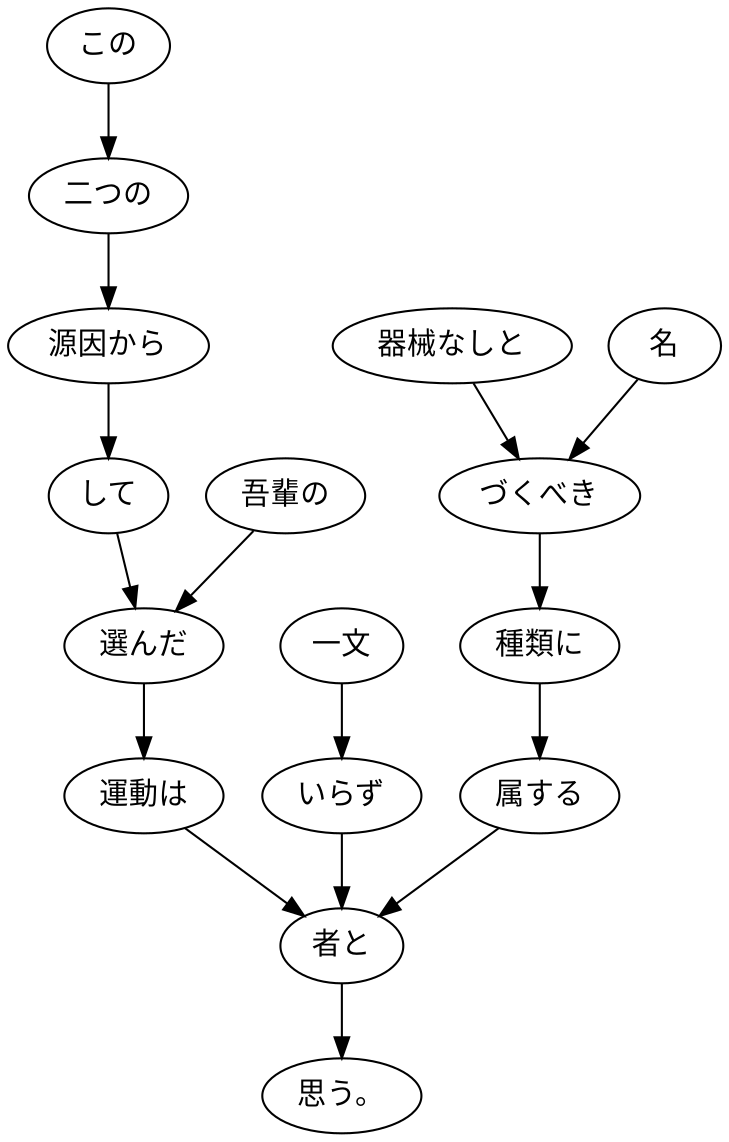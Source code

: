 digraph graph3949 {
	node0 [label="この"];
	node1 [label="二つの"];
	node2 [label="源因から"];
	node3 [label="して"];
	node4 [label="吾輩の"];
	node5 [label="選んだ"];
	node6 [label="運動は"];
	node7 [label="一文"];
	node8 [label="いらず"];
	node9 [label="器械なしと"];
	node10 [label="名"];
	node11 [label="づくべき"];
	node12 [label="種類に"];
	node13 [label="属する"];
	node14 [label="者と"];
	node15 [label="思う。"];
	node0 -> node1;
	node1 -> node2;
	node2 -> node3;
	node3 -> node5;
	node4 -> node5;
	node5 -> node6;
	node6 -> node14;
	node7 -> node8;
	node8 -> node14;
	node9 -> node11;
	node10 -> node11;
	node11 -> node12;
	node12 -> node13;
	node13 -> node14;
	node14 -> node15;
}
